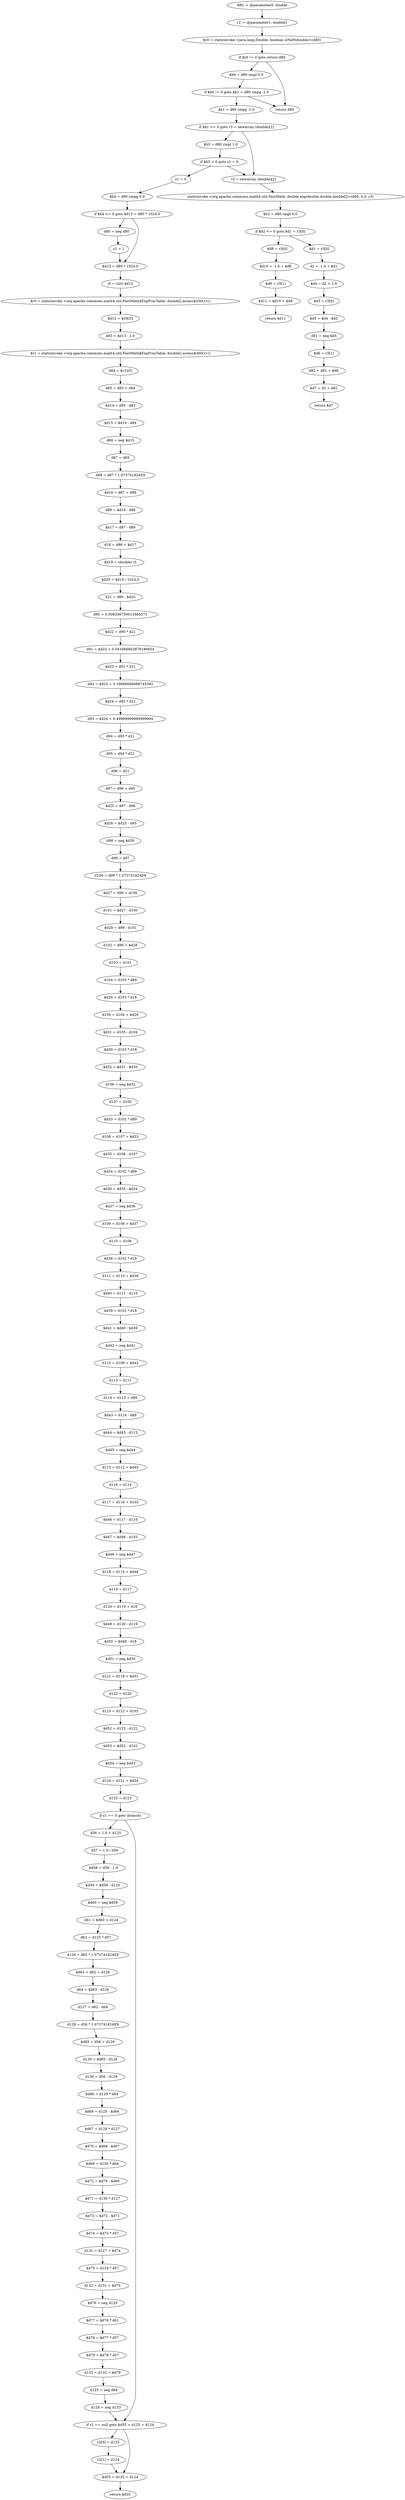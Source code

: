 digraph "unitGraph" {
    "d80 := @parameter0: double"
    "r2 := @parameter1: double[]"
    "$z0 = staticinvoke <java.lang.Double: boolean isNaN(double)>(d80)"
    "if $z0 != 0 goto return d80"
    "$b0 = d80 cmpl 0.0"
    "if $b0 != 0 goto $b1 = d80 cmpg -1.0"
    "return d80"
    "$b1 = d80 cmpg -1.0"
    "if $b1 <= 0 goto r3 = newarray (double)[2]"
    "$b3 = d80 cmpl 1.0"
    "if $b3 < 0 goto z1 = 0"
    "r3 = newarray (double)[2]"
    "staticinvoke <org.apache.commons.math4.util.FastMath: double exp(double,double,double[])>(d80, 0.0, r3)"
    "$b2 = d80 cmpl 0.0"
    "if $b2 <= 0 goto $d1 = r3[0]"
    "$d8 = r3[0]"
    "$d10 = -1.0 + $d8"
    "$d9 = r3[1]"
    "$d11 = $d10 + $d9"
    "return $d11"
    "$d1 = r3[0]"
    "d2 = -1.0 + $d1"
    "$d4 = d2 + 1.0"
    "$d3 = r3[0]"
    "$d5 = $d4 - $d3"
    "d81 = neg $d5"
    "$d6 = r3[1]"
    "d82 = d81 + $d6"
    "$d7 = d2 + d82"
    "return $d7"
    "z1 = 0"
    "$b4 = d80 cmpg 0.0"
    "if $b4 >= 0 goto $d12 = d80 * 1024.0"
    "d80 = neg d80"
    "z1 = 1"
    "$d12 = d80 * 1024.0"
    "i5 = (int) $d12"
    "$r0 = staticinvoke <org.apache.commons.math4.util.FastMath$ExpFracTable: double[] access$200()>()"
    "$d13 = $r0[i5]"
    "d83 = $d13 - 1.0"
    "$r1 = staticinvoke <org.apache.commons.math4.util.FastMath$ExpFracTable: double[] access$300()>()"
    "d84 = $r1[i5]"
    "d85 = d83 + d84"
    "$d14 = d85 - d83"
    "$d15 = $d14 - d84"
    "d86 = neg $d15"
    "d87 = d85"
    "d88 = d87 * 1.073741824E9"
    "$d16 = d87 + d88"
    "d89 = $d16 - d88"
    "$d17 = d87 - d89"
    "d18 = d86 + $d17"
    "$d19 = (double) i5"
    "$d20 = $d19 / 1024.0"
    "d21 = d80 - $d20"
    "d90 = 0.008336750013465571"
    "$d22 = d90 * d21"
    "d91 = $d22 + 0.041666663879186654"
    "$d23 = d91 * d21"
    "d92 = $d23 + 0.16666666666745392"
    "$d24 = d92 * d21"
    "d93 = $d24 + 0.49999999999999994"
    "d94 = d93 * d21"
    "d95 = d94 * d21"
    "d96 = d21"
    "d97 = d96 + d95"
    "$d25 = d97 - d96"
    "$d26 = $d25 - d95"
    "d98 = neg $d26"
    "d99 = d97"
    "d100 = d99 * 1.073741824E9"
    "$d27 = d99 + d100"
    "d101 = $d27 - d100"
    "$d28 = d99 - d101"
    "d102 = d98 + $d28"
    "d103 = d101"
    "d104 = d103 * d89"
    "$d29 = d103 * d18"
    "d105 = d104 + $d29"
    "$d31 = d105 - d104"
    "$d30 = d103 * d18"
    "$d32 = $d31 - $d30"
    "d106 = neg $d32"
    "d107 = d105"
    "$d33 = d102 * d89"
    "d108 = d107 + $d33"
    "$d35 = d108 - d107"
    "$d34 = d102 * d89"
    "$d36 = $d35 - $d34"
    "$d37 = neg $d36"
    "d109 = d106 + $d37"
    "d110 = d108"
    "$d38 = d102 * d18"
    "d111 = d110 + $d38"
    "$d40 = d111 - d110"
    "$d39 = d102 * d18"
    "$d41 = $d40 - $d39"
    "$d42 = neg $d41"
    "d112 = d109 + $d42"
    "d113 = d111"
    "d114 = d113 + d89"
    "$d43 = d114 - d89"
    "$d44 = $d43 - d113"
    "$d45 = neg $d44"
    "d115 = d112 + $d45"
    "d116 = d114"
    "d117 = d116 + d103"
    "$d46 = d117 - d116"
    "$d47 = $d46 - d103"
    "$d48 = neg $d47"
    "d118 = d115 + $d48"
    "d119 = d117"
    "d120 = d119 + d18"
    "$d49 = d120 - d119"
    "$d50 = $d49 - d18"
    "$d51 = neg $d50"
    "d121 = d118 + $d51"
    "d122 = d120"
    "d123 = d122 + d102"
    "$d52 = d123 - d122"
    "$d53 = $d52 - d102"
    "$d54 = neg $d53"
    "d124 = d121 + $d54"
    "d125 = d123"
    "if z1 == 0 goto (branch)"
    "d56 = 1.0 + d125"
    "d57 = 1.0 / d56"
    "$d58 = d56 - 1.0"
    "$d59 = $d58 - d125"
    "$d60 = neg $d59"
    "d61 = $d60 + d124"
    "d62 = d125 * d57"
    "d126 = d62 * 1.073741824E9"
    "$d63 = d62 + d126"
    "d64 = $d63 - d126"
    "d127 = d62 - d64"
    "d128 = d56 * 1.073741824E9"
    "$d65 = d56 + d128"
    "d129 = $d65 - d128"
    "d130 = d56 - d129"
    "$d66 = d129 * d64"
    "$d68 = d125 - $d66"
    "$d67 = d129 * d127"
    "$d70 = $d68 - $d67"
    "$d69 = d130 * d64"
    "$d72 = $d70 - $d69"
    "$d71 = d130 * d127"
    "$d73 = $d72 - $d71"
    "$d74 = $d73 * d57"
    "d131 = d127 + $d74"
    "$d75 = d124 * d57"
    "d132 = d131 + $d75"
    "$d76 = neg d125"
    "$d77 = $d76 * d61"
    "$d78 = $d77 * d57"
    "$d79 = $d78 * d57"
    "d133 = d132 + $d79"
    "d125 = neg d64"
    "d124 = neg d133"
    "if r2 == null goto $d55 = d125 + d124"
    "r2[0] = d125"
    "r2[1] = d124"
    "$d55 = d125 + d124"
    "return $d55"
    "d80 := @parameter0: double"->"r2 := @parameter1: double[]";
    "r2 := @parameter1: double[]"->"$z0 = staticinvoke <java.lang.Double: boolean isNaN(double)>(d80)";
    "$z0 = staticinvoke <java.lang.Double: boolean isNaN(double)>(d80)"->"if $z0 != 0 goto return d80";
    "if $z0 != 0 goto return d80"->"$b0 = d80 cmpl 0.0";
    "if $z0 != 0 goto return d80"->"return d80";
    "$b0 = d80 cmpl 0.0"->"if $b0 != 0 goto $b1 = d80 cmpg -1.0";
    "if $b0 != 0 goto $b1 = d80 cmpg -1.0"->"return d80";
    "if $b0 != 0 goto $b1 = d80 cmpg -1.0"->"$b1 = d80 cmpg -1.0";
    "$b1 = d80 cmpg -1.0"->"if $b1 <= 0 goto r3 = newarray (double)[2]";
    "if $b1 <= 0 goto r3 = newarray (double)[2]"->"$b3 = d80 cmpl 1.0";
    "if $b1 <= 0 goto r3 = newarray (double)[2]"->"r3 = newarray (double)[2]";
    "$b3 = d80 cmpl 1.0"->"if $b3 < 0 goto z1 = 0";
    "if $b3 < 0 goto z1 = 0"->"r3 = newarray (double)[2]";
    "if $b3 < 0 goto z1 = 0"->"z1 = 0";
    "r3 = newarray (double)[2]"->"staticinvoke <org.apache.commons.math4.util.FastMath: double exp(double,double,double[])>(d80, 0.0, r3)";
    "staticinvoke <org.apache.commons.math4.util.FastMath: double exp(double,double,double[])>(d80, 0.0, r3)"->"$b2 = d80 cmpl 0.0";
    "$b2 = d80 cmpl 0.0"->"if $b2 <= 0 goto $d1 = r3[0]";
    "if $b2 <= 0 goto $d1 = r3[0]"->"$d8 = r3[0]";
    "if $b2 <= 0 goto $d1 = r3[0]"->"$d1 = r3[0]";
    "$d8 = r3[0]"->"$d10 = -1.0 + $d8";
    "$d10 = -1.0 + $d8"->"$d9 = r3[1]";
    "$d9 = r3[1]"->"$d11 = $d10 + $d9";
    "$d11 = $d10 + $d9"->"return $d11";
    "$d1 = r3[0]"->"d2 = -1.0 + $d1";
    "d2 = -1.0 + $d1"->"$d4 = d2 + 1.0";
    "$d4 = d2 + 1.0"->"$d3 = r3[0]";
    "$d3 = r3[0]"->"$d5 = $d4 - $d3";
    "$d5 = $d4 - $d3"->"d81 = neg $d5";
    "d81 = neg $d5"->"$d6 = r3[1]";
    "$d6 = r3[1]"->"d82 = d81 + $d6";
    "d82 = d81 + $d6"->"$d7 = d2 + d82";
    "$d7 = d2 + d82"->"return $d7";
    "z1 = 0"->"$b4 = d80 cmpg 0.0";
    "$b4 = d80 cmpg 0.0"->"if $b4 >= 0 goto $d12 = d80 * 1024.0";
    "if $b4 >= 0 goto $d12 = d80 * 1024.0"->"d80 = neg d80";
    "if $b4 >= 0 goto $d12 = d80 * 1024.0"->"$d12 = d80 * 1024.0";
    "d80 = neg d80"->"z1 = 1";
    "z1 = 1"->"$d12 = d80 * 1024.0";
    "$d12 = d80 * 1024.0"->"i5 = (int) $d12";
    "i5 = (int) $d12"->"$r0 = staticinvoke <org.apache.commons.math4.util.FastMath$ExpFracTable: double[] access$200()>()";
    "$r0 = staticinvoke <org.apache.commons.math4.util.FastMath$ExpFracTable: double[] access$200()>()"->"$d13 = $r0[i5]";
    "$d13 = $r0[i5]"->"d83 = $d13 - 1.0";
    "d83 = $d13 - 1.0"->"$r1 = staticinvoke <org.apache.commons.math4.util.FastMath$ExpFracTable: double[] access$300()>()";
    "$r1 = staticinvoke <org.apache.commons.math4.util.FastMath$ExpFracTable: double[] access$300()>()"->"d84 = $r1[i5]";
    "d84 = $r1[i5]"->"d85 = d83 + d84";
    "d85 = d83 + d84"->"$d14 = d85 - d83";
    "$d14 = d85 - d83"->"$d15 = $d14 - d84";
    "$d15 = $d14 - d84"->"d86 = neg $d15";
    "d86 = neg $d15"->"d87 = d85";
    "d87 = d85"->"d88 = d87 * 1.073741824E9";
    "d88 = d87 * 1.073741824E9"->"$d16 = d87 + d88";
    "$d16 = d87 + d88"->"d89 = $d16 - d88";
    "d89 = $d16 - d88"->"$d17 = d87 - d89";
    "$d17 = d87 - d89"->"d18 = d86 + $d17";
    "d18 = d86 + $d17"->"$d19 = (double) i5";
    "$d19 = (double) i5"->"$d20 = $d19 / 1024.0";
    "$d20 = $d19 / 1024.0"->"d21 = d80 - $d20";
    "d21 = d80 - $d20"->"d90 = 0.008336750013465571";
    "d90 = 0.008336750013465571"->"$d22 = d90 * d21";
    "$d22 = d90 * d21"->"d91 = $d22 + 0.041666663879186654";
    "d91 = $d22 + 0.041666663879186654"->"$d23 = d91 * d21";
    "$d23 = d91 * d21"->"d92 = $d23 + 0.16666666666745392";
    "d92 = $d23 + 0.16666666666745392"->"$d24 = d92 * d21";
    "$d24 = d92 * d21"->"d93 = $d24 + 0.49999999999999994";
    "d93 = $d24 + 0.49999999999999994"->"d94 = d93 * d21";
    "d94 = d93 * d21"->"d95 = d94 * d21";
    "d95 = d94 * d21"->"d96 = d21";
    "d96 = d21"->"d97 = d96 + d95";
    "d97 = d96 + d95"->"$d25 = d97 - d96";
    "$d25 = d97 - d96"->"$d26 = $d25 - d95";
    "$d26 = $d25 - d95"->"d98 = neg $d26";
    "d98 = neg $d26"->"d99 = d97";
    "d99 = d97"->"d100 = d99 * 1.073741824E9";
    "d100 = d99 * 1.073741824E9"->"$d27 = d99 + d100";
    "$d27 = d99 + d100"->"d101 = $d27 - d100";
    "d101 = $d27 - d100"->"$d28 = d99 - d101";
    "$d28 = d99 - d101"->"d102 = d98 + $d28";
    "d102 = d98 + $d28"->"d103 = d101";
    "d103 = d101"->"d104 = d103 * d89";
    "d104 = d103 * d89"->"$d29 = d103 * d18";
    "$d29 = d103 * d18"->"d105 = d104 + $d29";
    "d105 = d104 + $d29"->"$d31 = d105 - d104";
    "$d31 = d105 - d104"->"$d30 = d103 * d18";
    "$d30 = d103 * d18"->"$d32 = $d31 - $d30";
    "$d32 = $d31 - $d30"->"d106 = neg $d32";
    "d106 = neg $d32"->"d107 = d105";
    "d107 = d105"->"$d33 = d102 * d89";
    "$d33 = d102 * d89"->"d108 = d107 + $d33";
    "d108 = d107 + $d33"->"$d35 = d108 - d107";
    "$d35 = d108 - d107"->"$d34 = d102 * d89";
    "$d34 = d102 * d89"->"$d36 = $d35 - $d34";
    "$d36 = $d35 - $d34"->"$d37 = neg $d36";
    "$d37 = neg $d36"->"d109 = d106 + $d37";
    "d109 = d106 + $d37"->"d110 = d108";
    "d110 = d108"->"$d38 = d102 * d18";
    "$d38 = d102 * d18"->"d111 = d110 + $d38";
    "d111 = d110 + $d38"->"$d40 = d111 - d110";
    "$d40 = d111 - d110"->"$d39 = d102 * d18";
    "$d39 = d102 * d18"->"$d41 = $d40 - $d39";
    "$d41 = $d40 - $d39"->"$d42 = neg $d41";
    "$d42 = neg $d41"->"d112 = d109 + $d42";
    "d112 = d109 + $d42"->"d113 = d111";
    "d113 = d111"->"d114 = d113 + d89";
    "d114 = d113 + d89"->"$d43 = d114 - d89";
    "$d43 = d114 - d89"->"$d44 = $d43 - d113";
    "$d44 = $d43 - d113"->"$d45 = neg $d44";
    "$d45 = neg $d44"->"d115 = d112 + $d45";
    "d115 = d112 + $d45"->"d116 = d114";
    "d116 = d114"->"d117 = d116 + d103";
    "d117 = d116 + d103"->"$d46 = d117 - d116";
    "$d46 = d117 - d116"->"$d47 = $d46 - d103";
    "$d47 = $d46 - d103"->"$d48 = neg $d47";
    "$d48 = neg $d47"->"d118 = d115 + $d48";
    "d118 = d115 + $d48"->"d119 = d117";
    "d119 = d117"->"d120 = d119 + d18";
    "d120 = d119 + d18"->"$d49 = d120 - d119";
    "$d49 = d120 - d119"->"$d50 = $d49 - d18";
    "$d50 = $d49 - d18"->"$d51 = neg $d50";
    "$d51 = neg $d50"->"d121 = d118 + $d51";
    "d121 = d118 + $d51"->"d122 = d120";
    "d122 = d120"->"d123 = d122 + d102";
    "d123 = d122 + d102"->"$d52 = d123 - d122";
    "$d52 = d123 - d122"->"$d53 = $d52 - d102";
    "$d53 = $d52 - d102"->"$d54 = neg $d53";
    "$d54 = neg $d53"->"d124 = d121 + $d54";
    "d124 = d121 + $d54"->"d125 = d123";
    "d125 = d123"->"if z1 == 0 goto (branch)";
    "if z1 == 0 goto (branch)"->"d56 = 1.0 + d125";
    "if z1 == 0 goto (branch)"->"if r2 == null goto $d55 = d125 + d124";
    "d56 = 1.0 + d125"->"d57 = 1.0 / d56";
    "d57 = 1.0 / d56"->"$d58 = d56 - 1.0";
    "$d58 = d56 - 1.0"->"$d59 = $d58 - d125";
    "$d59 = $d58 - d125"->"$d60 = neg $d59";
    "$d60 = neg $d59"->"d61 = $d60 + d124";
    "d61 = $d60 + d124"->"d62 = d125 * d57";
    "d62 = d125 * d57"->"d126 = d62 * 1.073741824E9";
    "d126 = d62 * 1.073741824E9"->"$d63 = d62 + d126";
    "$d63 = d62 + d126"->"d64 = $d63 - d126";
    "d64 = $d63 - d126"->"d127 = d62 - d64";
    "d127 = d62 - d64"->"d128 = d56 * 1.073741824E9";
    "d128 = d56 * 1.073741824E9"->"$d65 = d56 + d128";
    "$d65 = d56 + d128"->"d129 = $d65 - d128";
    "d129 = $d65 - d128"->"d130 = d56 - d129";
    "d130 = d56 - d129"->"$d66 = d129 * d64";
    "$d66 = d129 * d64"->"$d68 = d125 - $d66";
    "$d68 = d125 - $d66"->"$d67 = d129 * d127";
    "$d67 = d129 * d127"->"$d70 = $d68 - $d67";
    "$d70 = $d68 - $d67"->"$d69 = d130 * d64";
    "$d69 = d130 * d64"->"$d72 = $d70 - $d69";
    "$d72 = $d70 - $d69"->"$d71 = d130 * d127";
    "$d71 = d130 * d127"->"$d73 = $d72 - $d71";
    "$d73 = $d72 - $d71"->"$d74 = $d73 * d57";
    "$d74 = $d73 * d57"->"d131 = d127 + $d74";
    "d131 = d127 + $d74"->"$d75 = d124 * d57";
    "$d75 = d124 * d57"->"d132 = d131 + $d75";
    "d132 = d131 + $d75"->"$d76 = neg d125";
    "$d76 = neg d125"->"$d77 = $d76 * d61";
    "$d77 = $d76 * d61"->"$d78 = $d77 * d57";
    "$d78 = $d77 * d57"->"$d79 = $d78 * d57";
    "$d79 = $d78 * d57"->"d133 = d132 + $d79";
    "d133 = d132 + $d79"->"d125 = neg d64";
    "d125 = neg d64"->"d124 = neg d133";
    "d124 = neg d133"->"if r2 == null goto $d55 = d125 + d124";
    "if r2 == null goto $d55 = d125 + d124"->"r2[0] = d125";
    "if r2 == null goto $d55 = d125 + d124"->"$d55 = d125 + d124";
    "r2[0] = d125"->"r2[1] = d124";
    "r2[1] = d124"->"$d55 = d125 + d124";
    "$d55 = d125 + d124"->"return $d55";
}
